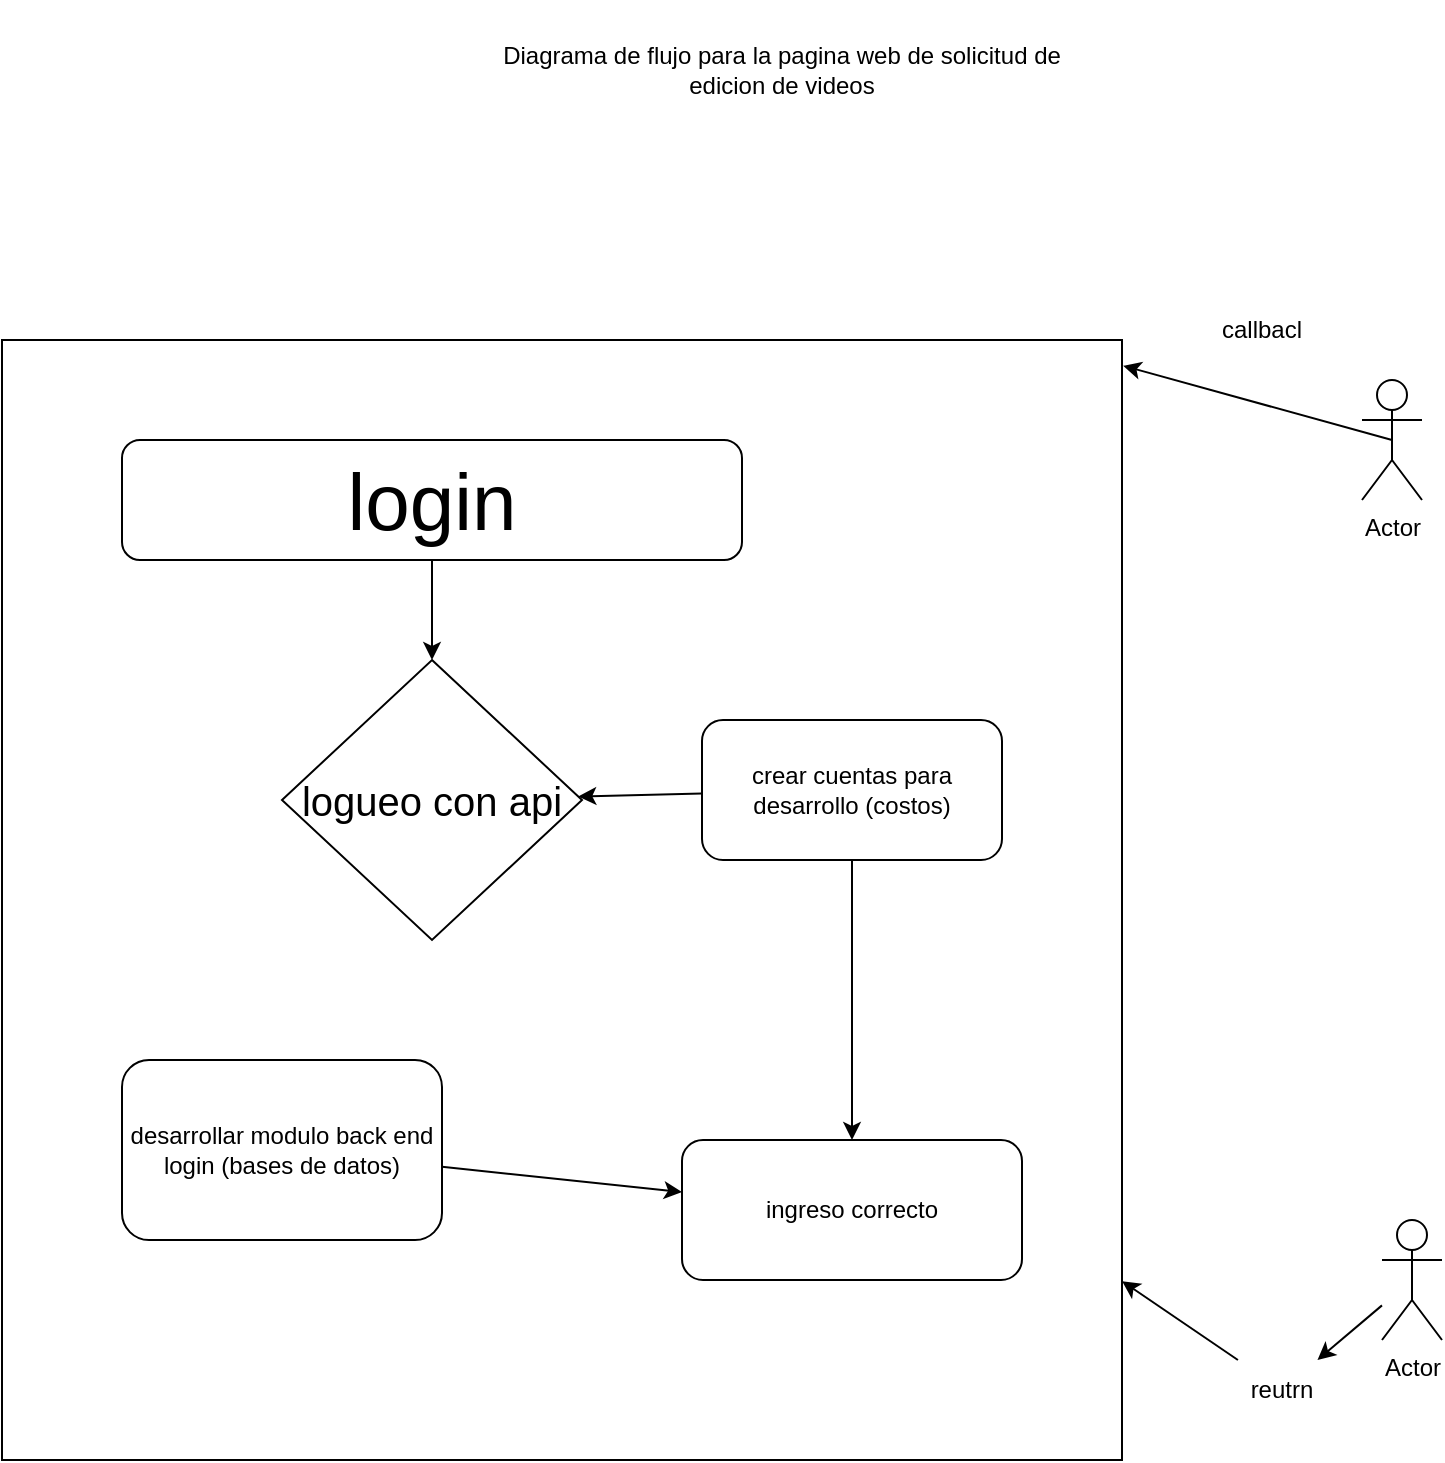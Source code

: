 <mxfile>
    <diagram id="v1OApN8coLL_FmdyUcSy" name="Page-1">
        <mxGraphModel dx="1208" dy="779" grid="1" gridSize="10" guides="1" tooltips="1" connect="1" arrows="1" fold="1" page="1" pageScale="1" pageWidth="850" pageHeight="1100" math="0" shadow="0">
            <root>
                <mxCell id="0"/>
                <mxCell id="1" parent="0"/>
                <mxCell id="3" value="Diagrama de flujo para la pagina web de solicitud de edicion de videos" style="text;html=1;align=center;verticalAlign=middle;whiteSpace=wrap;rounded=0;" parent="1" vertex="1">
                    <mxGeometry x="250" y="70" width="320" height="70" as="geometry"/>
                </mxCell>
                <mxCell id="27" value="" style="whiteSpace=wrap;html=1;aspect=fixed;" parent="1" vertex="1">
                    <mxGeometry x="20" y="240" width="560" height="560" as="geometry"/>
                </mxCell>
                <mxCell id="28" value="&lt;font style=&quot;font-size: 40px;&quot;&gt;login&lt;/font&gt;" style="rounded=1;whiteSpace=wrap;html=1;" parent="1" vertex="1">
                    <mxGeometry x="80" y="290" width="310" height="60" as="geometry"/>
                </mxCell>
                <mxCell id="29" value="" style="endArrow=classic;html=1;exitX=0.5;exitY=1;exitDx=0;exitDy=0;" parent="1" source="28" target="30" edge="1">
                    <mxGeometry width="50" height="50" relative="1" as="geometry">
                        <mxPoint x="290" y="740" as="sourcePoint"/>
                        <mxPoint x="340" y="690" as="targetPoint"/>
                    </mxGeometry>
                </mxCell>
                <mxCell id="30" value="&lt;font style=&quot;font-size: 20px;&quot;&gt;logueo con api&lt;/font&gt;" style="rhombus;whiteSpace=wrap;html=1;" parent="1" vertex="1">
                    <mxGeometry x="160" y="400" width="150" height="140" as="geometry"/>
                </mxCell>
                <mxCell id="33" style="edgeStyle=none;html=1;" parent="1" source="31" target="32" edge="1">
                    <mxGeometry relative="1" as="geometry"/>
                </mxCell>
                <mxCell id="31" value="desarrollar modulo back end login (bases de datos)" style="rounded=1;whiteSpace=wrap;html=1;" parent="1" vertex="1">
                    <mxGeometry x="80" y="600" width="160" height="90" as="geometry"/>
                </mxCell>
                <mxCell id="32" value="ingreso correcto" style="rounded=1;whiteSpace=wrap;html=1;" parent="1" vertex="1">
                    <mxGeometry x="360" y="640" width="170" height="70" as="geometry"/>
                </mxCell>
                <mxCell id="35" value="" style="edgeStyle=none;html=1;" parent="1" source="34" target="32" edge="1">
                    <mxGeometry relative="1" as="geometry"/>
                </mxCell>
                <mxCell id="36" value="" style="edgeStyle=none;html=1;" parent="1" source="34" target="30" edge="1">
                    <mxGeometry relative="1" as="geometry"/>
                </mxCell>
                <mxCell id="34" value="crear cuentas para desarrollo (costos)" style="rounded=1;whiteSpace=wrap;html=1;" parent="1" vertex="1">
                    <mxGeometry x="370" y="430" width="150" height="70" as="geometry"/>
                </mxCell>
                <mxCell id="37" value="Actor" style="shape=umlActor;verticalLabelPosition=bottom;verticalAlign=top;html=1;outlineConnect=0;" parent="1" vertex="1">
                    <mxGeometry x="700" y="260" width="30" height="60" as="geometry"/>
                </mxCell>
                <mxCell id="42" value="" style="edgeStyle=none;html=1;" parent="1" source="38" target="41" edge="1">
                    <mxGeometry relative="1" as="geometry"/>
                </mxCell>
                <mxCell id="38" value="Actor" style="shape=umlActor;verticalLabelPosition=bottom;verticalAlign=top;html=1;outlineConnect=0;" parent="1" vertex="1">
                    <mxGeometry x="710" y="680" width="30" height="60" as="geometry"/>
                </mxCell>
                <mxCell id="39" style="edgeStyle=none;html=1;exitX=0.5;exitY=0.5;exitDx=0;exitDy=0;exitPerimeter=0;entryX=1.001;entryY=0.023;entryDx=0;entryDy=0;entryPerimeter=0;" parent="1" source="37" target="27" edge="1">
                    <mxGeometry relative="1" as="geometry"/>
                </mxCell>
                <mxCell id="40" value="callbacl" style="text;html=1;align=center;verticalAlign=middle;whiteSpace=wrap;rounded=0;" parent="1" vertex="1">
                    <mxGeometry x="620" y="220" width="60" height="30" as="geometry"/>
                </mxCell>
                <mxCell id="43" value="" style="edgeStyle=none;html=1;" parent="1" source="41" target="27" edge="1">
                    <mxGeometry relative="1" as="geometry"/>
                </mxCell>
                <mxCell id="41" value="reutrn" style="text;html=1;align=center;verticalAlign=middle;whiteSpace=wrap;rounded=0;" parent="1" vertex="1">
                    <mxGeometry x="630" y="750" width="60" height="30" as="geometry"/>
                </mxCell>
            </root>
        </mxGraphModel>
    </diagram>
</mxfile>